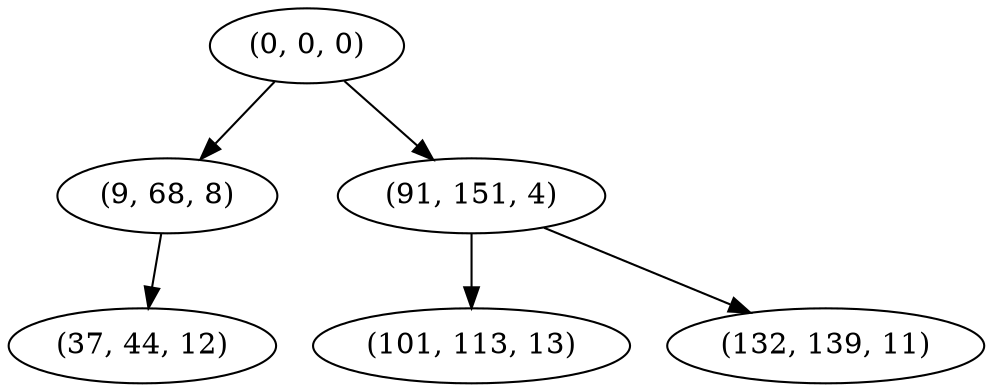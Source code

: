 digraph tree {
    "(0, 0, 0)";
    "(9, 68, 8)";
    "(37, 44, 12)";
    "(91, 151, 4)";
    "(101, 113, 13)";
    "(132, 139, 11)";
    "(0, 0, 0)" -> "(9, 68, 8)";
    "(0, 0, 0)" -> "(91, 151, 4)";
    "(9, 68, 8)" -> "(37, 44, 12)";
    "(91, 151, 4)" -> "(101, 113, 13)";
    "(91, 151, 4)" -> "(132, 139, 11)";
}
